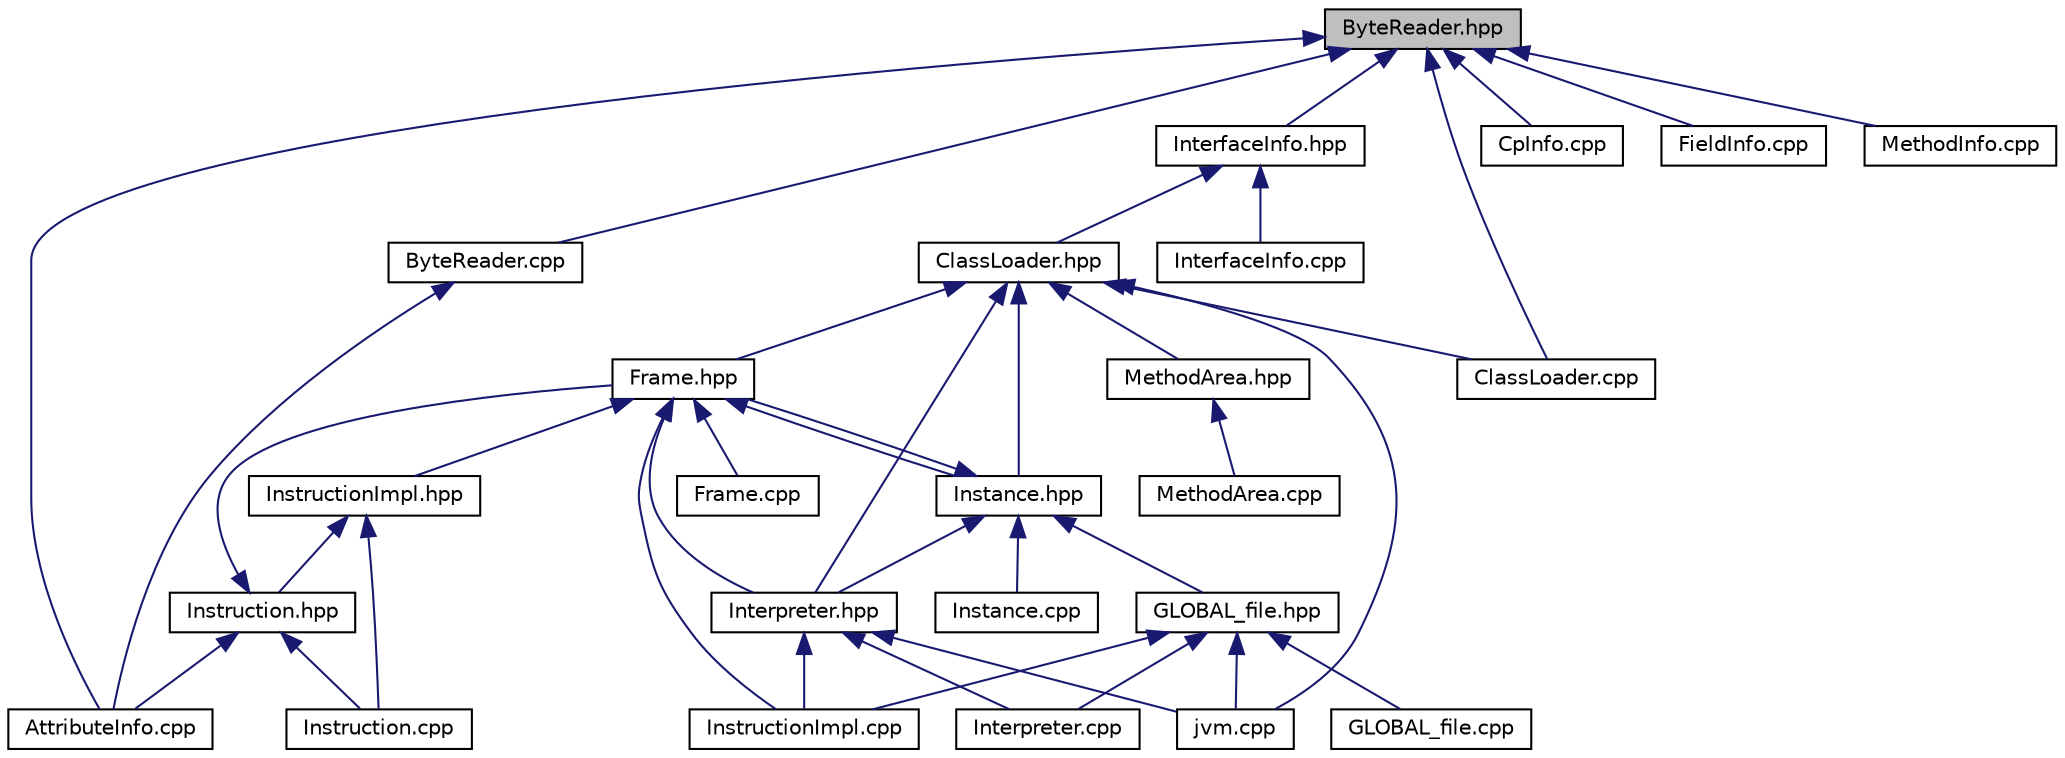 digraph "ByteReader.hpp"
{
  edge [fontname="Helvetica",fontsize="10",labelfontname="Helvetica",labelfontsize="10"];
  node [fontname="Helvetica",fontsize="10",shape=record];
  Node1 [label="ByteReader.hpp",height=0.2,width=0.4,color="black", fillcolor="grey75", style="filled", fontcolor="black"];
  Node1 -> Node2 [dir="back",color="midnightblue",fontsize="10",style="solid",fontname="Helvetica"];
  Node2 [label="InterfaceInfo.hpp",height=0.2,width=0.4,color="black", fillcolor="white", style="filled",URL="$_interface_info_8hpp.html",tooltip="Declarações das funções e atributos de InterfaceInfo. "];
  Node2 -> Node3 [dir="back",color="midnightblue",fontsize="10",style="solid",fontname="Helvetica"];
  Node3 [label="ClassLoader.hpp",height=0.2,width=0.4,color="black", fillcolor="white", style="filled",URL="$_class_loader_8hpp.html",tooltip="Declarações das funções do ClassLoader para salvar todos os bytes de .class corretamente. "];
  Node3 -> Node4 [dir="back",color="midnightblue",fontsize="10",style="solid",fontname="Helvetica"];
  Node4 [label="Frame.hpp",height=0.2,width=0.4,color="black", fillcolor="white", style="filled",URL="$_frame_8hpp.html",tooltip="Declarações das funções e da estrutura do Frame, utilizado para salvar resultados parciais..."];
  Node4 -> Node5 [dir="back",color="midnightblue",fontsize="10",style="solid",fontname="Helvetica"];
  Node5 [label="InstructionImpl.hpp",height=0.2,width=0.4,color="black", fillcolor="white", style="filled",URL="$_instruction_impl_8hpp.html",tooltip="Declarações das funções do ClassLoader para salvar todos os bytes de .class corretamente. "];
  Node5 -> Node6 [dir="back",color="midnightblue",fontsize="10",style="solid",fontname="Helvetica"];
  Node6 [label="Instruction.hpp",height=0.2,width=0.4,color="black", fillcolor="white", style="filled",URL="$_instruction_8hpp.html",tooltip="Declarações das instruçoes referentes ao interpretador da JVM. "];
  Node6 -> Node7 [dir="back",color="midnightblue",fontsize="10",style="solid",fontname="Helvetica"];
  Node7 [label="AttributeInfo.cpp",height=0.2,width=0.4,color="black", fillcolor="white", style="filled",URL="$_attribute_info_8cpp.html",tooltip="Tem os métodos para adiquirir as informações dos atributos;. "];
  Node6 -> Node4 [dir="back",color="midnightblue",fontsize="10",style="solid",fontname="Helvetica"];
  Node6 -> Node8 [dir="back",color="midnightblue",fontsize="10",style="solid",fontname="Helvetica"];
  Node8 [label="Instruction.cpp",height=0.2,width=0.4,color="black", fillcolor="white", style="filled",URL="$_instruction_8cpp.html",tooltip="Métodos que servem para inicializar todas as intruções contidas na documentação;. ..."];
  Node5 -> Node8 [dir="back",color="midnightblue",fontsize="10",style="solid",fontname="Helvetica"];
  Node4 -> Node9 [dir="back",color="midnightblue",fontsize="10",style="solid",fontname="Helvetica"];
  Node9 [label="Instance.hpp",height=0.2,width=0.4,color="black", fillcolor="white", style="filled",URL="$_instance_8hpp.html",tooltip="Declaração da struct Instance. "];
  Node9 -> Node4 [dir="back",color="midnightblue",fontsize="10",style="solid",fontname="Helvetica"];
  Node9 -> Node10 [dir="back",color="midnightblue",fontsize="10",style="solid",fontname="Helvetica"];
  Node10 [label="GLOBAL_file.hpp",height=0.2,width=0.4,color="black", fillcolor="white", style="filled",URL="$_g_l_o_b_a_l__file_8hpp.html",tooltip="Armazenas classes estáticas para serem usadas por todo o código. "];
  Node10 -> Node11 [dir="back",color="midnightblue",fontsize="10",style="solid",fontname="Helvetica"];
  Node11 [label="GLOBAL_file.cpp",height=0.2,width=0.4,color="black", fillcolor="white", style="filled",URL="$_g_l_o_b_a_l__file_8cpp.html",tooltip="Contém métodos que serão utilizados de forma global, ao invés de termos que setar o mesmo para todos ..."];
  Node10 -> Node12 [dir="back",color="midnightblue",fontsize="10",style="solid",fontname="Helvetica"];
  Node12 [label="InstructionImpl.cpp",height=0.2,width=0.4,color="black", fillcolor="white", style="filled",URL="$_instruction_impl_8cpp.html",tooltip="Métodos referentes a execução de cada instrução ;. "];
  Node10 -> Node13 [dir="back",color="midnightblue",fontsize="10",style="solid",fontname="Helvetica"];
  Node13 [label="Interpreter.cpp",height=0.2,width=0.4,color="black", fillcolor="white", style="filled",URL="$_interpreter_8cpp.html",tooltip="Métodos que fazem a atuação do interpretador;. "];
  Node10 -> Node14 [dir="back",color="midnightblue",fontsize="10",style="solid",fontname="Helvetica"];
  Node14 [label="jvm.cpp",height=0.2,width=0.4,color="black", fillcolor="white", style="filled",URL="$jvm_8cpp.html",tooltip="Arquivo inicial em que é selecionado ou a exibição do leitor ou do interpretador dependendo da chamad..."];
  Node9 -> Node15 [dir="back",color="midnightblue",fontsize="10",style="solid",fontname="Helvetica"];
  Node15 [label="Instance.cpp",height=0.2,width=0.4,color="black", fillcolor="white", style="filled",URL="$_instance_8cpp.html",tooltip="Contém métodos para carregar as informações do Classloader na Instância;. "];
  Node9 -> Node16 [dir="back",color="midnightblue",fontsize="10",style="solid",fontname="Helvetica"];
  Node16 [label="Interpreter.hpp",height=0.2,width=0.4,color="black", fillcolor="white", style="filled",URL="$_interpreter_8hpp.html",tooltip="Declarações das funções e atributos do Interpretador para interpretar o que foi lido do ..."];
  Node16 -> Node12 [dir="back",color="midnightblue",fontsize="10",style="solid",fontname="Helvetica"];
  Node16 -> Node13 [dir="back",color="midnightblue",fontsize="10",style="solid",fontname="Helvetica"];
  Node16 -> Node14 [dir="back",color="midnightblue",fontsize="10",style="solid",fontname="Helvetica"];
  Node4 -> Node17 [dir="back",color="midnightblue",fontsize="10",style="solid",fontname="Helvetica"];
  Node17 [label="Frame.cpp",height=0.2,width=0.4,color="black", fillcolor="white", style="filled",URL="$_frame_8cpp.html",tooltip="Contrutor, destrutor e metodos para o funcionamento da lógica do frame;. "];
  Node4 -> Node12 [dir="back",color="midnightblue",fontsize="10",style="solid",fontname="Helvetica"];
  Node4 -> Node16 [dir="back",color="midnightblue",fontsize="10",style="solid",fontname="Helvetica"];
  Node3 -> Node9 [dir="back",color="midnightblue",fontsize="10",style="solid",fontname="Helvetica"];
  Node3 -> Node18 [dir="back",color="midnightblue",fontsize="10",style="solid",fontname="Helvetica"];
  Node18 [label="ClassLoader.cpp",height=0.2,width=0.4,color="black", fillcolor="white", style="filled",URL="$_class_loader_8cpp.html",tooltip="Arquivo que obtém os bytecodes do .class e realiza o carregamento dessas informações;. "];
  Node3 -> Node16 [dir="back",color="midnightblue",fontsize="10",style="solid",fontname="Helvetica"];
  Node3 -> Node14 [dir="back",color="midnightblue",fontsize="10",style="solid",fontname="Helvetica"];
  Node3 -> Node19 [dir="back",color="midnightblue",fontsize="10",style="solid",fontname="Helvetica"];
  Node19 [label="MethodArea.hpp",height=0.2,width=0.4,color="black", fillcolor="white", style="filled",URL="$_method_area_8hpp.html",tooltip="Declarações do MethodArea, estrutura responsável por guardar todas as estruturas ClassLoader. "];
  Node19 -> Node20 [dir="back",color="midnightblue",fontsize="10",style="solid",fontname="Helvetica"];
  Node20 [label="MethodArea.cpp",height=0.2,width=0.4,color="black", fillcolor="white", style="filled",URL="$_method_area_8cpp.html",tooltip="Métodos que simulam a funcionalidade do MethodArea ;. "];
  Node2 -> Node21 [dir="back",color="midnightblue",fontsize="10",style="solid",fontname="Helvetica"];
  Node21 [label="InterfaceInfo.cpp",height=0.2,width=0.4,color="black", fillcolor="white", style="filled",URL="$_interface_info_8cpp.html",tooltip="Método para carregar informações para a InterfaceInfo;. "];
  Node1 -> Node7 [dir="back",color="midnightblue",fontsize="10",style="solid",fontname="Helvetica"];
  Node1 -> Node22 [dir="back",color="midnightblue",fontsize="10",style="solid",fontname="Helvetica"];
  Node22 [label="ByteReader.cpp",height=0.2,width=0.4,color="black", fillcolor="white", style="filled",URL="$_byte_reader_8cpp.html",tooltip="Intuito é buscar obinário a partir do .class passado pelo arquivo. "];
  Node22 -> Node7 [dir="back",color="midnightblue",fontsize="10",style="solid",fontname="Helvetica"];
  Node1 -> Node18 [dir="back",color="midnightblue",fontsize="10",style="solid",fontname="Helvetica"];
  Node1 -> Node23 [dir="back",color="midnightblue",fontsize="10",style="solid",fontname="Helvetica"];
  Node23 [label="CpInfo.cpp",height=0.2,width=0.4,color="black", fillcolor="white", style="filled",URL="$_cp_info_8cpp.html",tooltip="Ocorre os set&#39;s a partir dos bytes lidos no problema;. "];
  Node1 -> Node24 [dir="back",color="midnightblue",fontsize="10",style="solid",fontname="Helvetica"];
  Node24 [label="FieldInfo.cpp",height=0.2,width=0.4,color="black", fillcolor="white", style="filled",URL="$_field_info_8cpp.html",tooltip="Funções que mexerão com as informações das fields, armazendo os mesmos a partir da leitura dos byteco..."];
  Node1 -> Node25 [dir="back",color="midnightblue",fontsize="10",style="solid",fontname="Helvetica"];
  Node25 [label="MethodInfo.cpp",height=0.2,width=0.4,color="black", fillcolor="white", style="filled",URL="$_method_info_8cpp.html",tooltip="Métodos que simulam as a leitura dos methods assim como um destrutor;. "];
}
